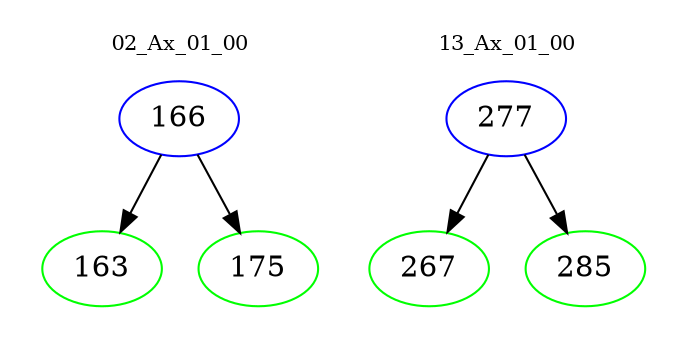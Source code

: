 digraph{
subgraph cluster_0 {
color = white
label = "02_Ax_01_00";
fontsize=10;
T0_166 [label="166", color="blue"]
T0_166 -> T0_163 [color="black"]
T0_163 [label="163", color="green"]
T0_166 -> T0_175 [color="black"]
T0_175 [label="175", color="green"]
}
subgraph cluster_1 {
color = white
label = "13_Ax_01_00";
fontsize=10;
T1_277 [label="277", color="blue"]
T1_277 -> T1_267 [color="black"]
T1_267 [label="267", color="green"]
T1_277 -> T1_285 [color="black"]
T1_285 [label="285", color="green"]
}
}
